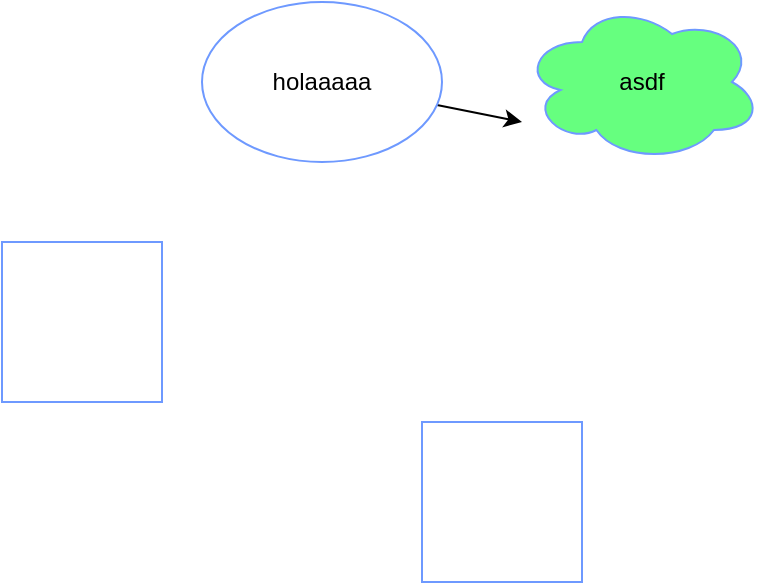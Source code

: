 <mxfile version="14.9.9" type="github">
  <diagram id="jXq05A-kkLq9jR5GUHfn" name="Page-1">
    <mxGraphModel dx="1422" dy="798" grid="1" gridSize="10" guides="1" tooltips="1" connect="1" arrows="1" fold="1" page="1" pageScale="1" pageWidth="827" pageHeight="1169" math="0" shadow="0">
      <root>
        <mxCell id="0" />
        <mxCell id="1" parent="0" />
        <mxCell id="GCmu-5vUVRaZINiCxsOV-3" value="" style="whiteSpace=wrap;html=1;aspect=fixed;strokeColor=#6E99FF;" vertex="1" parent="1">
          <mxGeometry x="200" y="220" width="80" height="80" as="geometry" />
        </mxCell>
        <mxCell id="GCmu-5vUVRaZINiCxsOV-4" value="" style="whiteSpace=wrap;html=1;aspect=fixed;strokeColor=#6E99FF;" vertex="1" parent="1">
          <mxGeometry x="410" y="310" width="80" height="80" as="geometry" />
        </mxCell>
        <mxCell id="GCmu-5vUVRaZINiCxsOV-7" style="edgeStyle=none;rounded=0;orthogonalLoop=1;jettySize=auto;html=1;" edge="1" parent="1" source="GCmu-5vUVRaZINiCxsOV-5">
          <mxGeometry relative="1" as="geometry">
            <mxPoint x="460" y="160" as="targetPoint" />
          </mxGeometry>
        </mxCell>
        <mxCell id="GCmu-5vUVRaZINiCxsOV-5" value="holaaaaa&lt;br&gt;" style="ellipse;whiteSpace=wrap;html=1;strokeColor=#6E99FF;" vertex="1" parent="1">
          <mxGeometry x="300" y="100" width="120" height="80" as="geometry" />
        </mxCell>
        <mxCell id="GCmu-5vUVRaZINiCxsOV-6" value="asdf" style="ellipse;shape=cloud;whiteSpace=wrap;html=1;strokeColor=#6E99FF;fillColor=#66FF7F;" vertex="1" parent="1">
          <mxGeometry x="460" y="100" width="120" height="80" as="geometry" />
        </mxCell>
      </root>
    </mxGraphModel>
  </diagram>
</mxfile>
